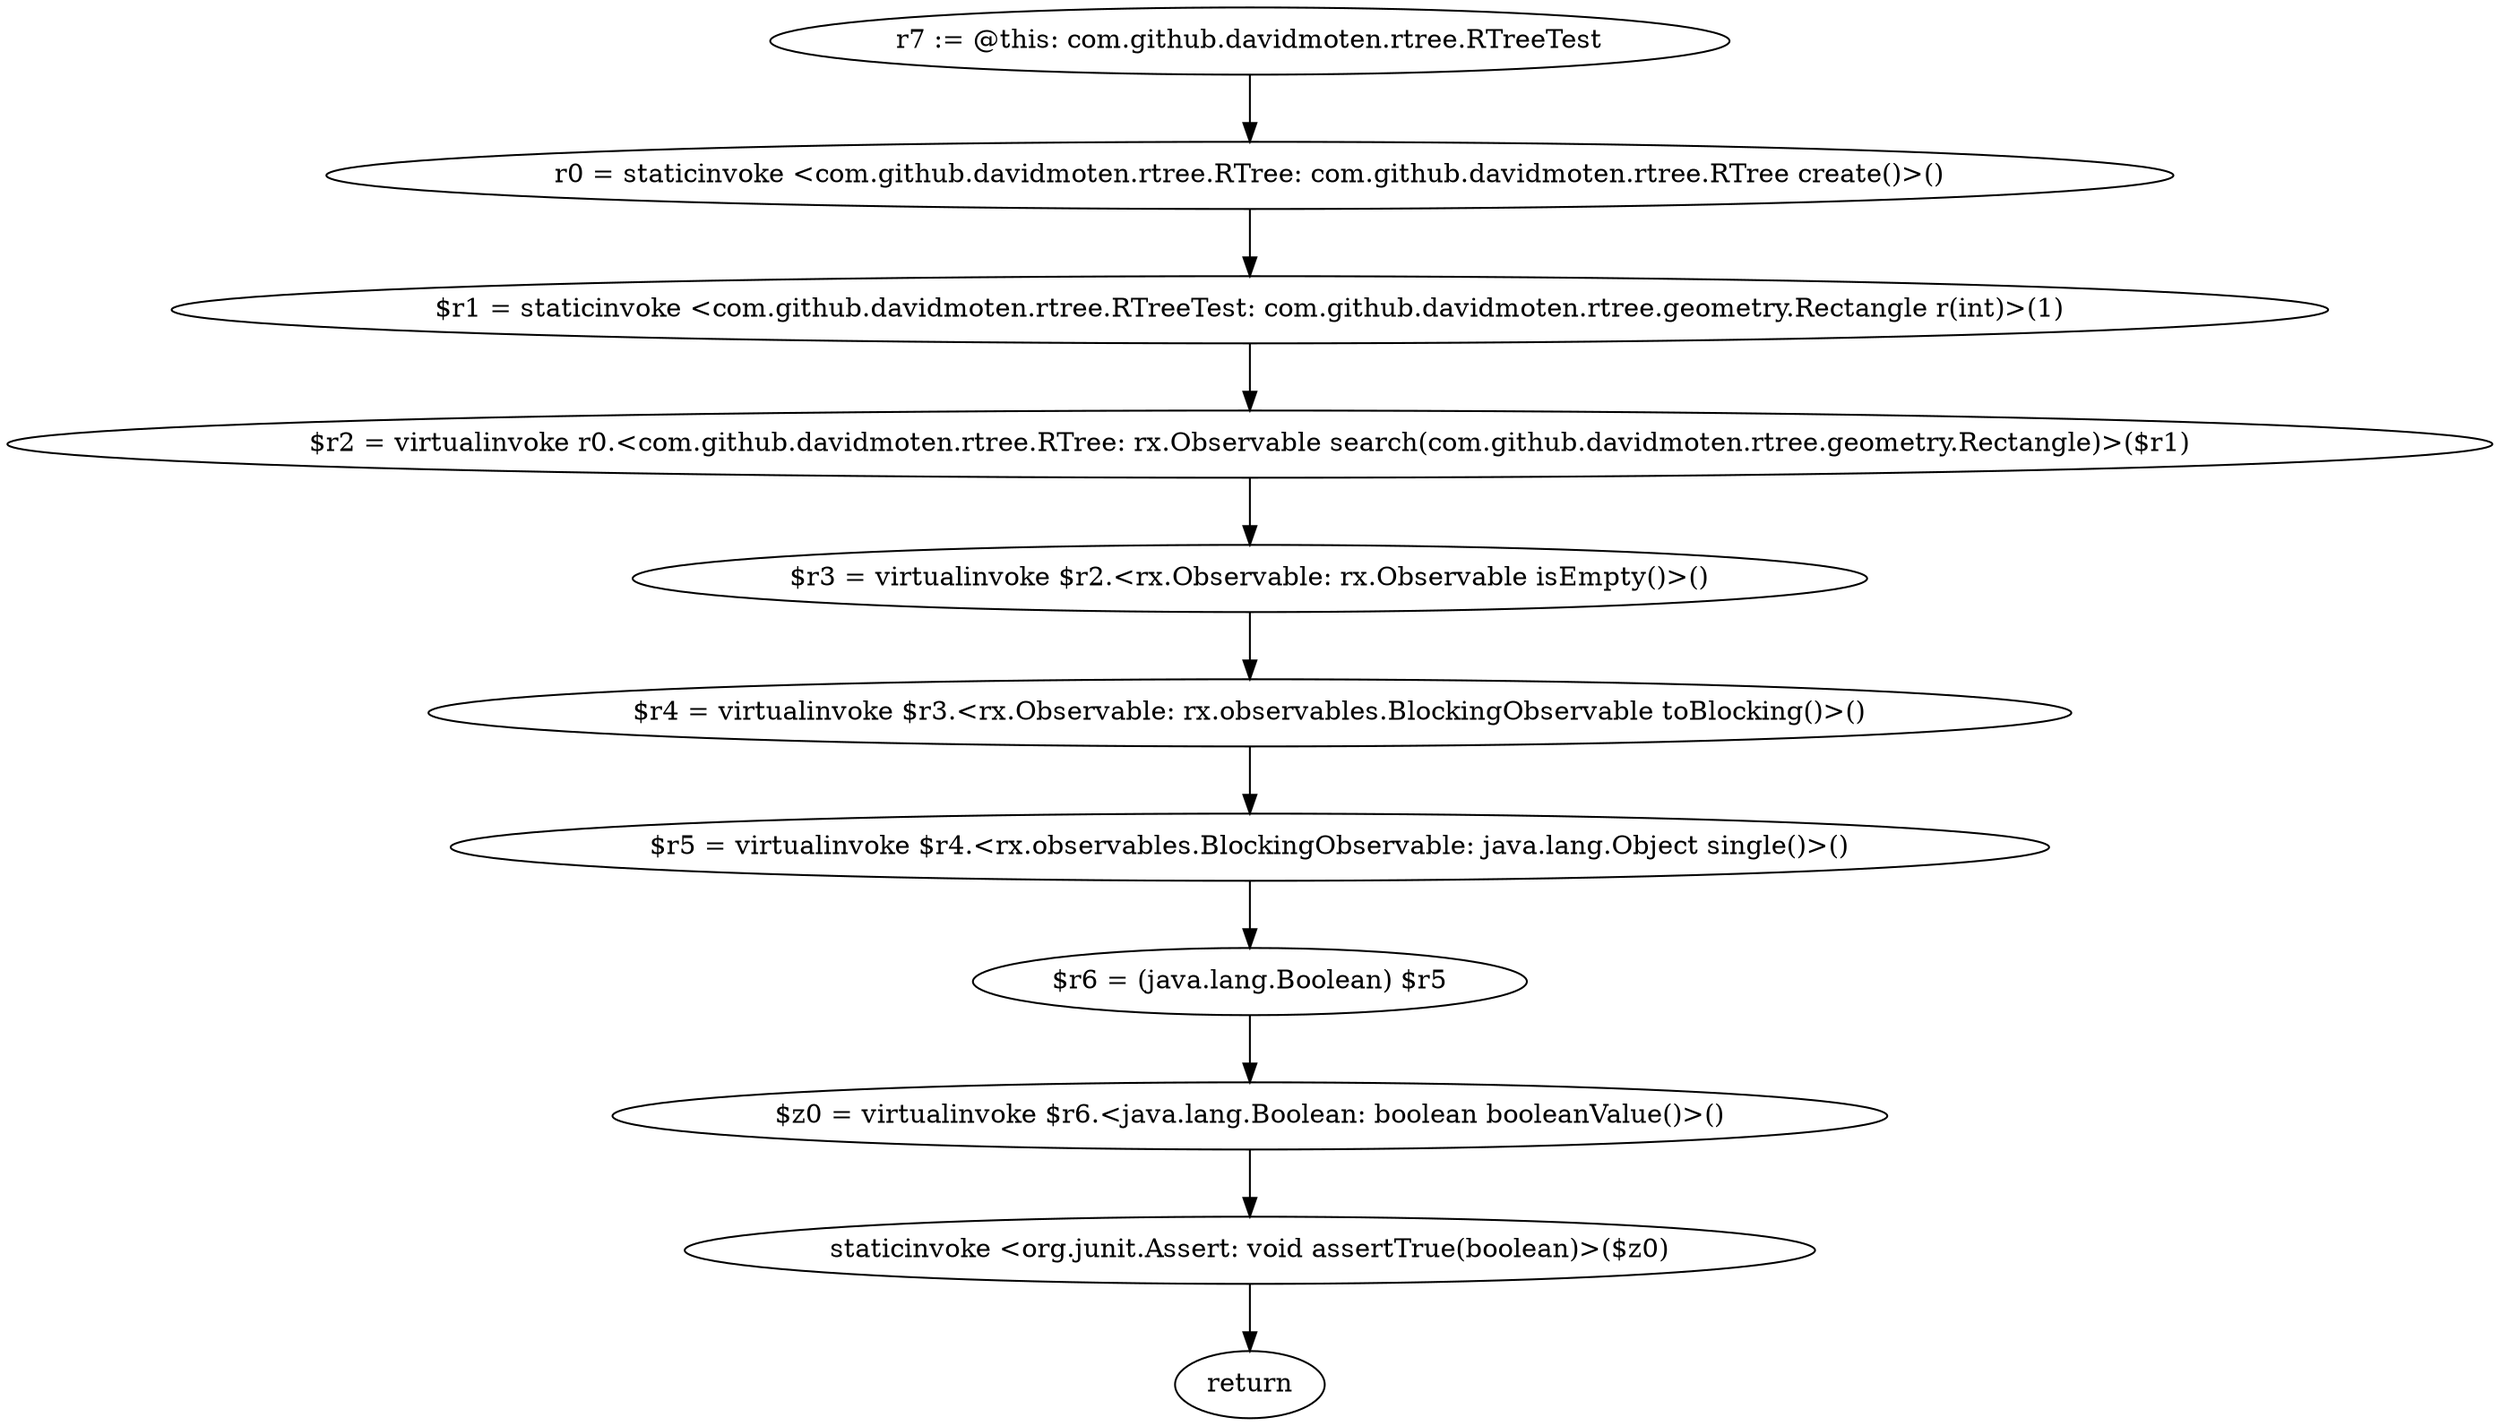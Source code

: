 digraph "unitGraph" {
    "r7 := @this: com.github.davidmoten.rtree.RTreeTest"
    "r0 = staticinvoke <com.github.davidmoten.rtree.RTree: com.github.davidmoten.rtree.RTree create()>()"
    "$r1 = staticinvoke <com.github.davidmoten.rtree.RTreeTest: com.github.davidmoten.rtree.geometry.Rectangle r(int)>(1)"
    "$r2 = virtualinvoke r0.<com.github.davidmoten.rtree.RTree: rx.Observable search(com.github.davidmoten.rtree.geometry.Rectangle)>($r1)"
    "$r3 = virtualinvoke $r2.<rx.Observable: rx.Observable isEmpty()>()"
    "$r4 = virtualinvoke $r3.<rx.Observable: rx.observables.BlockingObservable toBlocking()>()"
    "$r5 = virtualinvoke $r4.<rx.observables.BlockingObservable: java.lang.Object single()>()"
    "$r6 = (java.lang.Boolean) $r5"
    "$z0 = virtualinvoke $r6.<java.lang.Boolean: boolean booleanValue()>()"
    "staticinvoke <org.junit.Assert: void assertTrue(boolean)>($z0)"
    "return"
    "r7 := @this: com.github.davidmoten.rtree.RTreeTest"->"r0 = staticinvoke <com.github.davidmoten.rtree.RTree: com.github.davidmoten.rtree.RTree create()>()";
    "r0 = staticinvoke <com.github.davidmoten.rtree.RTree: com.github.davidmoten.rtree.RTree create()>()"->"$r1 = staticinvoke <com.github.davidmoten.rtree.RTreeTest: com.github.davidmoten.rtree.geometry.Rectangle r(int)>(1)";
    "$r1 = staticinvoke <com.github.davidmoten.rtree.RTreeTest: com.github.davidmoten.rtree.geometry.Rectangle r(int)>(1)"->"$r2 = virtualinvoke r0.<com.github.davidmoten.rtree.RTree: rx.Observable search(com.github.davidmoten.rtree.geometry.Rectangle)>($r1)";
    "$r2 = virtualinvoke r0.<com.github.davidmoten.rtree.RTree: rx.Observable search(com.github.davidmoten.rtree.geometry.Rectangle)>($r1)"->"$r3 = virtualinvoke $r2.<rx.Observable: rx.Observable isEmpty()>()";
    "$r3 = virtualinvoke $r2.<rx.Observable: rx.Observable isEmpty()>()"->"$r4 = virtualinvoke $r3.<rx.Observable: rx.observables.BlockingObservable toBlocking()>()";
    "$r4 = virtualinvoke $r3.<rx.Observable: rx.observables.BlockingObservable toBlocking()>()"->"$r5 = virtualinvoke $r4.<rx.observables.BlockingObservable: java.lang.Object single()>()";
    "$r5 = virtualinvoke $r4.<rx.observables.BlockingObservable: java.lang.Object single()>()"->"$r6 = (java.lang.Boolean) $r5";
    "$r6 = (java.lang.Boolean) $r5"->"$z0 = virtualinvoke $r6.<java.lang.Boolean: boolean booleanValue()>()";
    "$z0 = virtualinvoke $r6.<java.lang.Boolean: boolean booleanValue()>()"->"staticinvoke <org.junit.Assert: void assertTrue(boolean)>($z0)";
    "staticinvoke <org.junit.Assert: void assertTrue(boolean)>($z0)"->"return";
}
